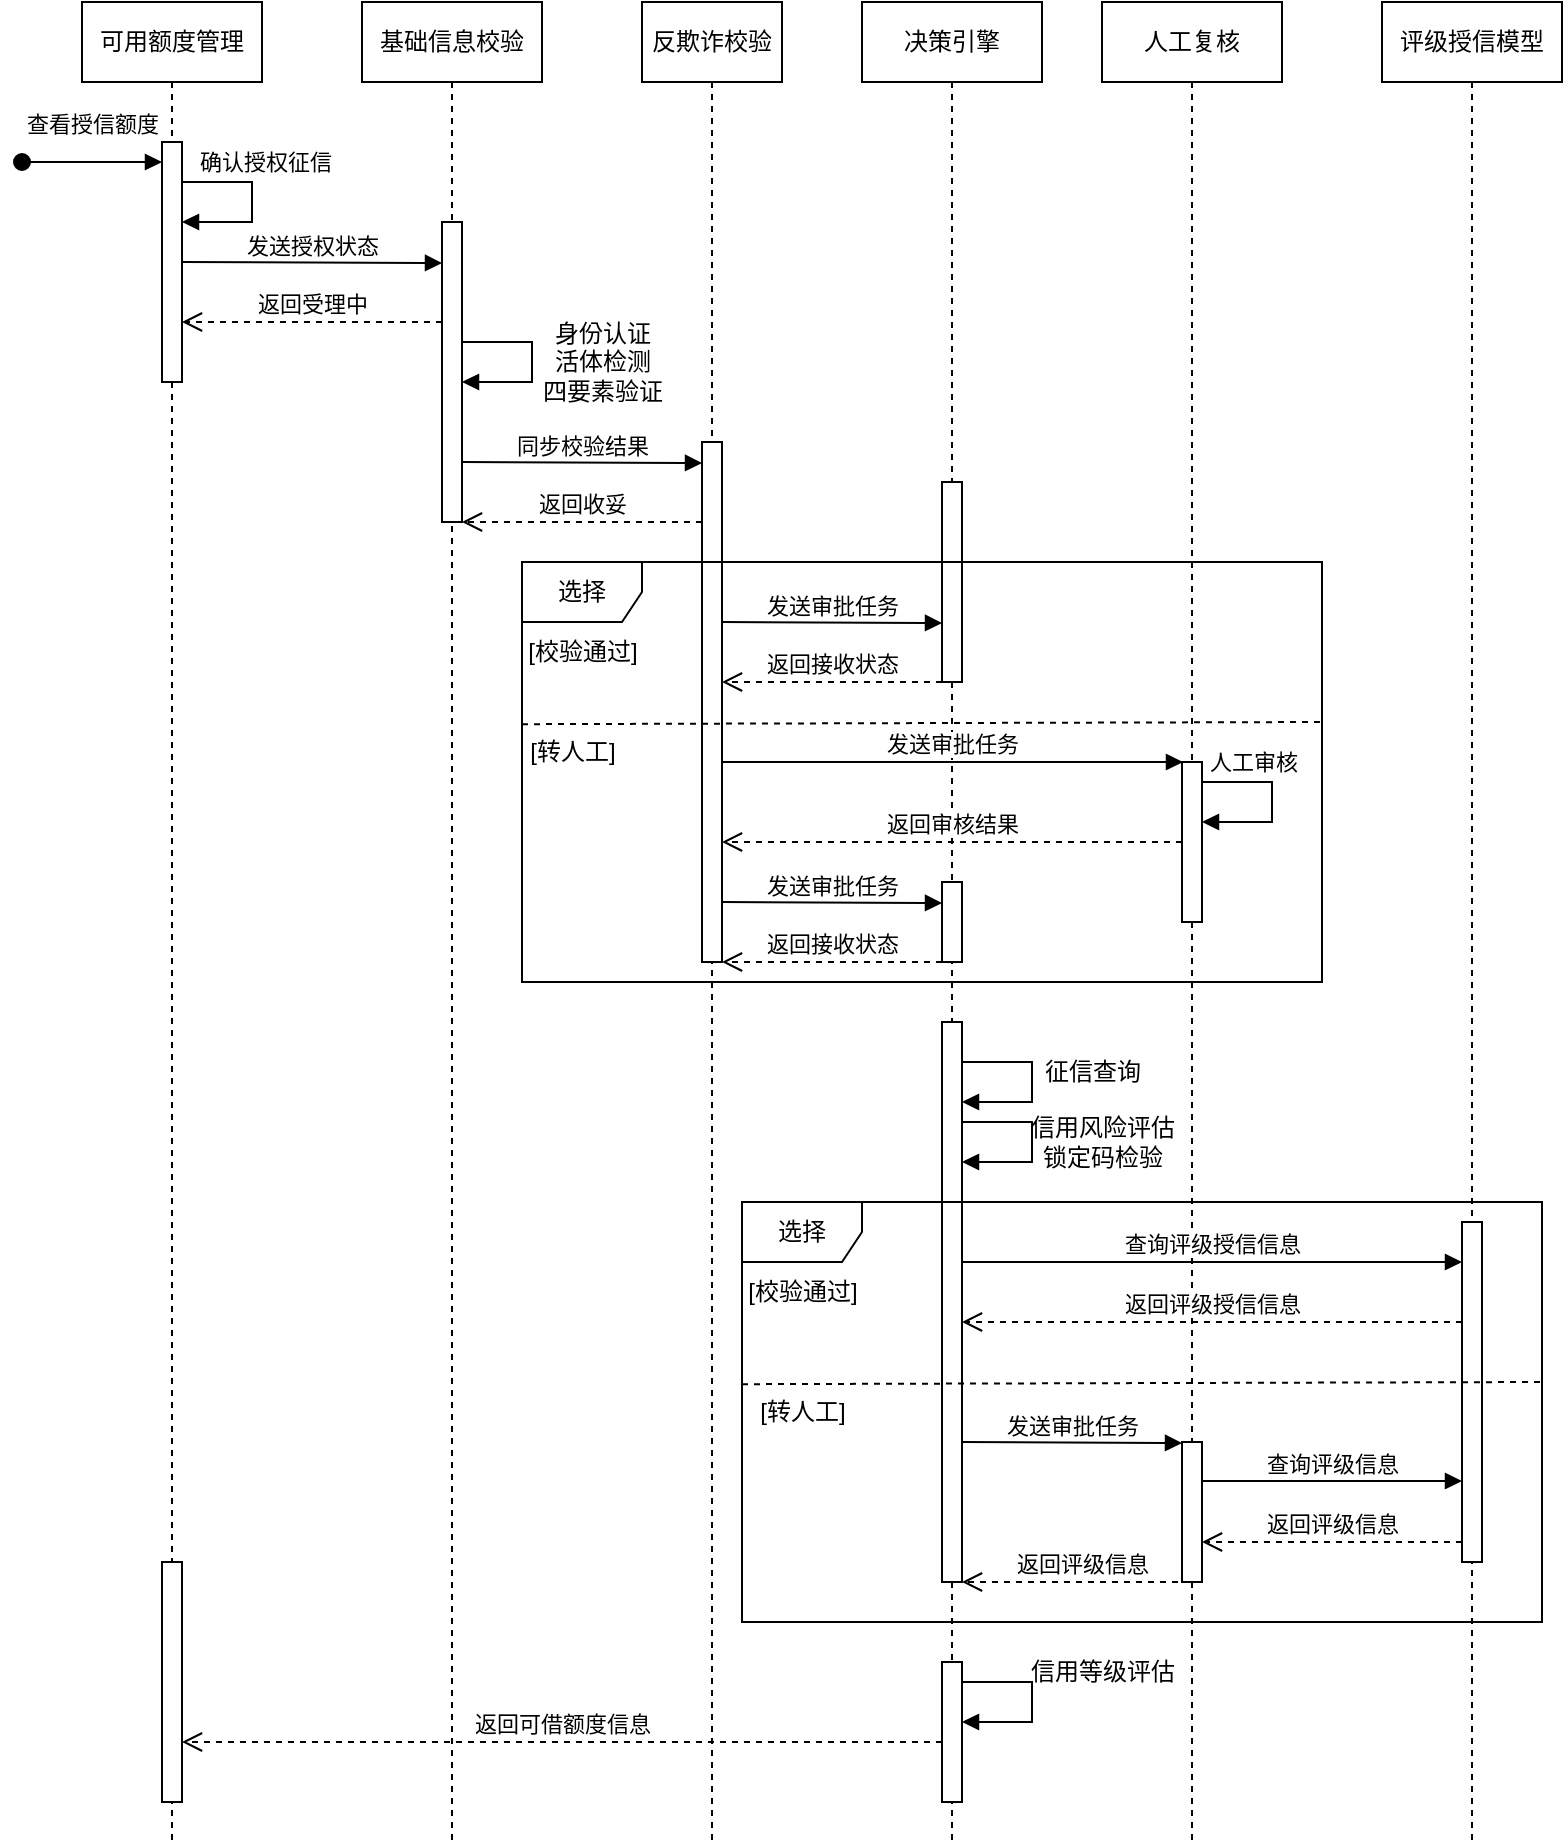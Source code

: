 <mxfile version="21.6.5" type="github">
  <diagram name="第 1 页" id="vBETauBQYmebS7b1uDt1">
    <mxGraphModel dx="1166" dy="775" grid="1" gridSize="10" guides="1" tooltips="1" connect="1" arrows="1" fold="1" page="1" pageScale="1" pageWidth="827" pageHeight="1169" math="0" shadow="0">
      <root>
        <mxCell id="0" />
        <mxCell id="1" parent="0" />
        <mxCell id="HpE8-X_KNK3gO_szTWnX-1" value="可用额度管理" style="shape=umlLifeline;perimeter=lifelinePerimeter;whiteSpace=wrap;html=1;container=1;dropTarget=0;collapsible=0;recursiveResize=0;outlineConnect=0;portConstraint=eastwest;newEdgeStyle={&quot;edgeStyle&quot;:&quot;elbowEdgeStyle&quot;,&quot;elbow&quot;:&quot;vertical&quot;,&quot;curved&quot;:0,&quot;rounded&quot;:0};" vertex="1" parent="1">
          <mxGeometry x="40" y="90" width="90" height="920" as="geometry" />
        </mxCell>
        <mxCell id="HpE8-X_KNK3gO_szTWnX-3" value="" style="html=1;points=[];perimeter=orthogonalPerimeter;outlineConnect=0;targetShapes=umlLifeline;portConstraint=eastwest;newEdgeStyle={&quot;edgeStyle&quot;:&quot;elbowEdgeStyle&quot;,&quot;elbow&quot;:&quot;vertical&quot;,&quot;curved&quot;:0,&quot;rounded&quot;:0};" vertex="1" parent="HpE8-X_KNK3gO_szTWnX-1">
          <mxGeometry x="40" y="70" width="10" height="120" as="geometry" />
        </mxCell>
        <mxCell id="HpE8-X_KNK3gO_szTWnX-4" value="确认授权征信" style="html=1;align=left;spacingLeft=2;endArrow=block;rounded=0;edgeStyle=orthogonalEdgeStyle;curved=0;rounded=0;" edge="1" parent="HpE8-X_KNK3gO_szTWnX-1" source="HpE8-X_KNK3gO_szTWnX-3" target="HpE8-X_KNK3gO_szTWnX-3">
          <mxGeometry x="-0.889" y="10" relative="1" as="geometry">
            <mxPoint x="60" y="90" as="sourcePoint" />
            <Array as="points">
              <mxPoint x="85" y="90" />
              <mxPoint x="85" y="110" />
            </Array>
            <mxPoint x="60" y="120" as="targetPoint" />
            <mxPoint as="offset" />
          </mxGeometry>
        </mxCell>
        <mxCell id="HpE8-X_KNK3gO_szTWnX-63" value="" style="html=1;points=[];perimeter=orthogonalPerimeter;outlineConnect=0;targetShapes=umlLifeline;portConstraint=eastwest;newEdgeStyle={&quot;edgeStyle&quot;:&quot;elbowEdgeStyle&quot;,&quot;elbow&quot;:&quot;vertical&quot;,&quot;curved&quot;:0,&quot;rounded&quot;:0};" vertex="1" parent="HpE8-X_KNK3gO_szTWnX-1">
          <mxGeometry x="40" y="780" width="10" height="120" as="geometry" />
        </mxCell>
        <mxCell id="HpE8-X_KNK3gO_szTWnX-2" value="查看授信额度" style="html=1;verticalAlign=bottom;startArrow=oval;startFill=1;endArrow=block;startSize=8;edgeStyle=elbowEdgeStyle;elbow=vertical;curved=0;rounded=0;" edge="1" parent="1" target="HpE8-X_KNK3gO_szTWnX-3">
          <mxGeometry y="10" width="60" relative="1" as="geometry">
            <mxPoint x="10" y="170" as="sourcePoint" />
            <mxPoint x="90" y="170" as="targetPoint" />
            <mxPoint as="offset" />
          </mxGeometry>
        </mxCell>
        <mxCell id="HpE8-X_KNK3gO_szTWnX-5" value="基础信息校验" style="shape=umlLifeline;perimeter=lifelinePerimeter;whiteSpace=wrap;html=1;container=1;dropTarget=0;collapsible=0;recursiveResize=0;outlineConnect=0;portConstraint=eastwest;newEdgeStyle={&quot;edgeStyle&quot;:&quot;elbowEdgeStyle&quot;,&quot;elbow&quot;:&quot;vertical&quot;,&quot;curved&quot;:0,&quot;rounded&quot;:0};" vertex="1" parent="1">
          <mxGeometry x="180" y="90" width="90" height="920" as="geometry" />
        </mxCell>
        <mxCell id="HpE8-X_KNK3gO_szTWnX-6" value="" style="html=1;points=[];perimeter=orthogonalPerimeter;outlineConnect=0;targetShapes=umlLifeline;portConstraint=eastwest;newEdgeStyle={&quot;edgeStyle&quot;:&quot;elbowEdgeStyle&quot;,&quot;elbow&quot;:&quot;vertical&quot;,&quot;curved&quot;:0,&quot;rounded&quot;:0};" vertex="1" parent="HpE8-X_KNK3gO_szTWnX-5">
          <mxGeometry x="40" y="110" width="10" height="150" as="geometry" />
        </mxCell>
        <mxCell id="HpE8-X_KNK3gO_szTWnX-26" value="" style="html=1;align=left;spacingLeft=2;endArrow=block;rounded=0;edgeStyle=orthogonalEdgeStyle;curved=0;rounded=0;" edge="1" parent="HpE8-X_KNK3gO_szTWnX-5">
          <mxGeometry x="-0.889" y="10" relative="1" as="geometry">
            <mxPoint x="50" y="170" as="sourcePoint" />
            <Array as="points">
              <mxPoint x="85" y="170" />
              <mxPoint x="85" y="190" />
            </Array>
            <mxPoint x="50" y="190" as="targetPoint" />
            <mxPoint as="offset" />
          </mxGeometry>
        </mxCell>
        <mxCell id="HpE8-X_KNK3gO_szTWnX-9" value="发送授权状态" style="html=1;verticalAlign=bottom;endArrow=block;edgeStyle=elbowEdgeStyle;elbow=vertical;curved=0;rounded=0;" edge="1" parent="1">
          <mxGeometry width="80" relative="1" as="geometry">
            <mxPoint x="90" y="220" as="sourcePoint" />
            <mxPoint x="220" y="220.5" as="targetPoint" />
            <mxPoint as="offset" />
          </mxGeometry>
        </mxCell>
        <mxCell id="HpE8-X_KNK3gO_szTWnX-10" value="返回受理中" style="html=1;verticalAlign=bottom;endArrow=open;dashed=1;endSize=8;edgeStyle=elbowEdgeStyle;elbow=vertical;curved=0;rounded=0;" edge="1" parent="1">
          <mxGeometry relative="1" as="geometry">
            <mxPoint x="220" y="250" as="sourcePoint" />
            <mxPoint x="90" y="250" as="targetPoint" />
          </mxGeometry>
        </mxCell>
        <mxCell id="HpE8-X_KNK3gO_szTWnX-16" value="反欺诈校验" style="shape=umlLifeline;perimeter=lifelinePerimeter;whiteSpace=wrap;html=1;container=1;dropTarget=0;collapsible=0;recursiveResize=0;outlineConnect=0;portConstraint=eastwest;newEdgeStyle={&quot;edgeStyle&quot;:&quot;elbowEdgeStyle&quot;,&quot;elbow&quot;:&quot;vertical&quot;,&quot;curved&quot;:0,&quot;rounded&quot;:0};" vertex="1" parent="1">
          <mxGeometry x="320" y="90" width="70" height="920" as="geometry" />
        </mxCell>
        <mxCell id="HpE8-X_KNK3gO_szTWnX-17" value="" style="html=1;points=[];perimeter=orthogonalPerimeter;outlineConnect=0;targetShapes=umlLifeline;portConstraint=eastwest;newEdgeStyle={&quot;edgeStyle&quot;:&quot;elbowEdgeStyle&quot;,&quot;elbow&quot;:&quot;vertical&quot;,&quot;curved&quot;:0,&quot;rounded&quot;:0};" vertex="1" parent="HpE8-X_KNK3gO_szTWnX-16">
          <mxGeometry x="30" y="220" width="10" height="260" as="geometry" />
        </mxCell>
        <mxCell id="HpE8-X_KNK3gO_szTWnX-18" value="同步校验结果" style="html=1;verticalAlign=bottom;endArrow=block;edgeStyle=elbowEdgeStyle;elbow=vertical;curved=0;rounded=0;" edge="1" parent="1">
          <mxGeometry width="80" relative="1" as="geometry">
            <mxPoint x="230" y="320" as="sourcePoint" />
            <mxPoint x="350" y="321" as="targetPoint" />
            <mxPoint as="offset" />
          </mxGeometry>
        </mxCell>
        <mxCell id="HpE8-X_KNK3gO_szTWnX-19" value="返回收妥" style="html=1;verticalAlign=bottom;endArrow=open;dashed=1;endSize=8;edgeStyle=elbowEdgeStyle;elbow=vertical;curved=0;rounded=0;" edge="1" parent="1">
          <mxGeometry relative="1" as="geometry">
            <mxPoint x="350" y="350" as="sourcePoint" />
            <mxPoint x="230" y="350" as="targetPoint" />
          </mxGeometry>
        </mxCell>
        <mxCell id="HpE8-X_KNK3gO_szTWnX-20" value="决策引擎" style="shape=umlLifeline;perimeter=lifelinePerimeter;whiteSpace=wrap;html=1;container=1;dropTarget=0;collapsible=0;recursiveResize=0;outlineConnect=0;portConstraint=eastwest;newEdgeStyle={&quot;edgeStyle&quot;:&quot;elbowEdgeStyle&quot;,&quot;elbow&quot;:&quot;vertical&quot;,&quot;curved&quot;:0,&quot;rounded&quot;:0};" vertex="1" parent="1">
          <mxGeometry x="430" y="90" width="90" height="920" as="geometry" />
        </mxCell>
        <mxCell id="HpE8-X_KNK3gO_szTWnX-21" value="" style="html=1;points=[];perimeter=orthogonalPerimeter;outlineConnect=0;targetShapes=umlLifeline;portConstraint=eastwest;newEdgeStyle={&quot;edgeStyle&quot;:&quot;elbowEdgeStyle&quot;,&quot;elbow&quot;:&quot;vertical&quot;,&quot;curved&quot;:0,&quot;rounded&quot;:0};" vertex="1" parent="HpE8-X_KNK3gO_szTWnX-20">
          <mxGeometry x="40" y="240" width="10" height="100" as="geometry" />
        </mxCell>
        <mxCell id="HpE8-X_KNK3gO_szTWnX-40" value="" style="html=1;points=[];perimeter=orthogonalPerimeter;outlineConnect=0;targetShapes=umlLifeline;portConstraint=eastwest;newEdgeStyle={&quot;edgeStyle&quot;:&quot;elbowEdgeStyle&quot;,&quot;elbow&quot;:&quot;vertical&quot;,&quot;curved&quot;:0,&quot;rounded&quot;:0};" vertex="1" parent="HpE8-X_KNK3gO_szTWnX-20">
          <mxGeometry x="40" y="510" width="10" height="280" as="geometry" />
        </mxCell>
        <mxCell id="HpE8-X_KNK3gO_szTWnX-60" value="" style="html=1;points=[];perimeter=orthogonalPerimeter;outlineConnect=0;targetShapes=umlLifeline;portConstraint=eastwest;newEdgeStyle={&quot;edgeStyle&quot;:&quot;elbowEdgeStyle&quot;,&quot;elbow&quot;:&quot;vertical&quot;,&quot;curved&quot;:0,&quot;rounded&quot;:0};" vertex="1" parent="HpE8-X_KNK3gO_szTWnX-20">
          <mxGeometry x="40" y="830" width="10" height="70" as="geometry" />
        </mxCell>
        <mxCell id="HpE8-X_KNK3gO_szTWnX-23" value="人工复核" style="shape=umlLifeline;perimeter=lifelinePerimeter;whiteSpace=wrap;html=1;container=1;dropTarget=0;collapsible=0;recursiveResize=0;outlineConnect=0;portConstraint=eastwest;newEdgeStyle={&quot;edgeStyle&quot;:&quot;elbowEdgeStyle&quot;,&quot;elbow&quot;:&quot;vertical&quot;,&quot;curved&quot;:0,&quot;rounded&quot;:0};" vertex="1" parent="1">
          <mxGeometry x="550" y="90" width="90" height="920" as="geometry" />
        </mxCell>
        <mxCell id="HpE8-X_KNK3gO_szTWnX-24" value="" style="html=1;points=[];perimeter=orthogonalPerimeter;outlineConnect=0;targetShapes=umlLifeline;portConstraint=eastwest;newEdgeStyle={&quot;edgeStyle&quot;:&quot;elbowEdgeStyle&quot;,&quot;elbow&quot;:&quot;vertical&quot;,&quot;curved&quot;:0,&quot;rounded&quot;:0};" vertex="1" parent="HpE8-X_KNK3gO_szTWnX-23">
          <mxGeometry x="40" y="380" width="10" height="80" as="geometry" />
        </mxCell>
        <mxCell id="HpE8-X_KNK3gO_szTWnX-25" value="身份认证&lt;br&gt;活体检测&lt;br&gt;四要素验证&lt;br&gt;" style="text;html=1;align=center;verticalAlign=middle;resizable=0;points=[];autosize=1;strokeColor=none;fillColor=none;" vertex="1" parent="1">
          <mxGeometry x="260" y="240" width="80" height="60" as="geometry" />
        </mxCell>
        <mxCell id="HpE8-X_KNK3gO_szTWnX-27" value="选择" style="shape=umlFrame;whiteSpace=wrap;html=1;pointerEvents=0;" vertex="1" parent="1">
          <mxGeometry x="260" y="370" width="400" height="210" as="geometry" />
        </mxCell>
        <mxCell id="HpE8-X_KNK3gO_szTWnX-28" value="" style="endArrow=none;dashed=1;html=1;rounded=0;strokeWidth=1;" edge="1" parent="1">
          <mxGeometry width="50" height="50" relative="1" as="geometry">
            <mxPoint x="260" y="451.09" as="sourcePoint" />
            <mxPoint x="660" y="450" as="targetPoint" />
          </mxGeometry>
        </mxCell>
        <mxCell id="HpE8-X_KNK3gO_szTWnX-29" value="[校验通过]" style="text;html=1;align=center;verticalAlign=middle;resizable=0;points=[];autosize=1;strokeColor=none;fillColor=none;" vertex="1" parent="1">
          <mxGeometry x="250" y="400" width="80" height="30" as="geometry" />
        </mxCell>
        <mxCell id="HpE8-X_KNK3gO_szTWnX-30" value="[转人工]" style="text;html=1;align=center;verticalAlign=middle;resizable=0;points=[];autosize=1;strokeColor=none;fillColor=none;" vertex="1" parent="1">
          <mxGeometry x="250" y="450" width="70" height="30" as="geometry" />
        </mxCell>
        <mxCell id="HpE8-X_KNK3gO_szTWnX-31" value="发送审批任务" style="html=1;verticalAlign=bottom;endArrow=block;edgeStyle=elbowEdgeStyle;elbow=vertical;curved=0;rounded=0;" edge="1" parent="1">
          <mxGeometry width="80" relative="1" as="geometry">
            <mxPoint x="360" y="400" as="sourcePoint" />
            <mxPoint x="470" y="401" as="targetPoint" />
            <mxPoint as="offset" />
          </mxGeometry>
        </mxCell>
        <mxCell id="HpE8-X_KNK3gO_szTWnX-32" value="返回接收状态" style="html=1;verticalAlign=bottom;endArrow=open;dashed=1;endSize=8;edgeStyle=elbowEdgeStyle;elbow=vertical;curved=0;rounded=0;" edge="1" parent="1">
          <mxGeometry relative="1" as="geometry">
            <mxPoint x="470" y="430" as="sourcePoint" />
            <mxPoint x="360" y="430" as="targetPoint" />
          </mxGeometry>
        </mxCell>
        <mxCell id="HpE8-X_KNK3gO_szTWnX-34" value="发送审批任务" style="html=1;verticalAlign=bottom;endArrow=block;edgeStyle=elbowEdgeStyle;elbow=vertical;curved=0;rounded=0;" edge="1" parent="1">
          <mxGeometry width="80" relative="1" as="geometry">
            <mxPoint x="359.5" y="470" as="sourcePoint" />
            <mxPoint x="590.5" y="470" as="targetPoint" />
            <mxPoint as="offset" />
          </mxGeometry>
        </mxCell>
        <mxCell id="HpE8-X_KNK3gO_szTWnX-35" value="人工审核" style="html=1;align=left;spacingLeft=2;endArrow=block;rounded=0;edgeStyle=orthogonalEdgeStyle;curved=0;rounded=0;" edge="1" parent="1">
          <mxGeometry x="-1" y="10" relative="1" as="geometry">
            <mxPoint x="600" y="480" as="sourcePoint" />
            <Array as="points">
              <mxPoint x="635" y="480" />
              <mxPoint x="635" y="500" />
            </Array>
            <mxPoint x="600" y="500" as="targetPoint" />
            <mxPoint as="offset" />
          </mxGeometry>
        </mxCell>
        <mxCell id="HpE8-X_KNK3gO_szTWnX-36" value="返回审核结果" style="html=1;verticalAlign=bottom;endArrow=open;dashed=1;endSize=8;edgeStyle=elbowEdgeStyle;elbow=vertical;curved=0;rounded=0;" edge="1" parent="1">
          <mxGeometry relative="1" as="geometry">
            <mxPoint x="590" y="510" as="sourcePoint" />
            <mxPoint x="360" y="510" as="targetPoint" />
          </mxGeometry>
        </mxCell>
        <mxCell id="HpE8-X_KNK3gO_szTWnX-37" value="" style="html=1;points=[];perimeter=orthogonalPerimeter;outlineConnect=0;targetShapes=umlLifeline;portConstraint=eastwest;newEdgeStyle={&quot;edgeStyle&quot;:&quot;elbowEdgeStyle&quot;,&quot;elbow&quot;:&quot;vertical&quot;,&quot;curved&quot;:0,&quot;rounded&quot;:0};" vertex="1" parent="1">
          <mxGeometry x="470" y="530" width="10" height="40" as="geometry" />
        </mxCell>
        <mxCell id="HpE8-X_KNK3gO_szTWnX-38" value="发送审批任务" style="html=1;verticalAlign=bottom;endArrow=block;edgeStyle=elbowEdgeStyle;elbow=vertical;curved=0;rounded=0;" edge="1" parent="1">
          <mxGeometry width="80" relative="1" as="geometry">
            <mxPoint x="360" y="540" as="sourcePoint" />
            <mxPoint x="470" y="541" as="targetPoint" />
            <mxPoint as="offset" />
          </mxGeometry>
        </mxCell>
        <mxCell id="HpE8-X_KNK3gO_szTWnX-39" value="返回接收状态" style="html=1;verticalAlign=bottom;endArrow=open;dashed=1;endSize=8;edgeStyle=elbowEdgeStyle;elbow=vertical;curved=0;rounded=0;" edge="1" parent="1">
          <mxGeometry relative="1" as="geometry">
            <mxPoint x="470" y="570" as="sourcePoint" />
            <mxPoint x="360" y="570" as="targetPoint" />
          </mxGeometry>
        </mxCell>
        <mxCell id="HpE8-X_KNK3gO_szTWnX-41" value="" style="html=1;align=left;spacingLeft=2;endArrow=block;rounded=0;edgeStyle=orthogonalEdgeStyle;curved=0;rounded=0;" edge="1" parent="1">
          <mxGeometry x="-0.889" y="10" relative="1" as="geometry">
            <mxPoint x="480" y="620" as="sourcePoint" />
            <Array as="points">
              <mxPoint x="515" y="620" />
              <mxPoint x="515" y="640" />
            </Array>
            <mxPoint x="480" y="640" as="targetPoint" />
            <mxPoint as="offset" />
          </mxGeometry>
        </mxCell>
        <mxCell id="HpE8-X_KNK3gO_szTWnX-42" value="征信查询" style="text;html=1;align=center;verticalAlign=middle;resizable=0;points=[];autosize=1;strokeColor=none;fillColor=none;" vertex="1" parent="1">
          <mxGeometry x="510" y="610" width="70" height="30" as="geometry" />
        </mxCell>
        <mxCell id="HpE8-X_KNK3gO_szTWnX-43" value="" style="html=1;align=left;spacingLeft=2;endArrow=block;rounded=0;edgeStyle=orthogonalEdgeStyle;curved=0;rounded=0;" edge="1" parent="1">
          <mxGeometry x="-0.889" y="10" relative="1" as="geometry">
            <mxPoint x="480" y="650" as="sourcePoint" />
            <Array as="points">
              <mxPoint x="515" y="650" />
              <mxPoint x="515" y="670" />
            </Array>
            <mxPoint x="480" y="670" as="targetPoint" />
            <mxPoint as="offset" />
          </mxGeometry>
        </mxCell>
        <mxCell id="HpE8-X_KNK3gO_szTWnX-44" value="信用风险评估&lt;br&gt;锁定码检验" style="text;html=1;align=center;verticalAlign=middle;resizable=0;points=[];autosize=1;strokeColor=none;fillColor=none;" vertex="1" parent="1">
          <mxGeometry x="500" y="640" width="100" height="40" as="geometry" />
        </mxCell>
        <mxCell id="HpE8-X_KNK3gO_szTWnX-45" value="评级授信模型" style="shape=umlLifeline;perimeter=lifelinePerimeter;whiteSpace=wrap;html=1;container=1;dropTarget=0;collapsible=0;recursiveResize=0;outlineConnect=0;portConstraint=eastwest;newEdgeStyle={&quot;edgeStyle&quot;:&quot;elbowEdgeStyle&quot;,&quot;elbow&quot;:&quot;vertical&quot;,&quot;curved&quot;:0,&quot;rounded&quot;:0};" vertex="1" parent="1">
          <mxGeometry x="690" y="90" width="90" height="920" as="geometry" />
        </mxCell>
        <mxCell id="HpE8-X_KNK3gO_szTWnX-46" value="" style="html=1;points=[];perimeter=orthogonalPerimeter;outlineConnect=0;targetShapes=umlLifeline;portConstraint=eastwest;newEdgeStyle={&quot;edgeStyle&quot;:&quot;elbowEdgeStyle&quot;,&quot;elbow&quot;:&quot;vertical&quot;,&quot;curved&quot;:0,&quot;rounded&quot;:0};" vertex="1" parent="HpE8-X_KNK3gO_szTWnX-45">
          <mxGeometry x="40" y="610" width="10" height="170" as="geometry" />
        </mxCell>
        <mxCell id="HpE8-X_KNK3gO_szTWnX-47" value="选择" style="shape=umlFrame;whiteSpace=wrap;html=1;pointerEvents=0;" vertex="1" parent="1">
          <mxGeometry x="370" y="690" width="400" height="210" as="geometry" />
        </mxCell>
        <mxCell id="HpE8-X_KNK3gO_szTWnX-48" value="" style="html=1;points=[];perimeter=orthogonalPerimeter;outlineConnect=0;targetShapes=umlLifeline;portConstraint=eastwest;newEdgeStyle={&quot;edgeStyle&quot;:&quot;elbowEdgeStyle&quot;,&quot;elbow&quot;:&quot;vertical&quot;,&quot;curved&quot;:0,&quot;rounded&quot;:0};" vertex="1" parent="1">
          <mxGeometry x="590" y="810" width="10" height="70" as="geometry" />
        </mxCell>
        <mxCell id="HpE8-X_KNK3gO_szTWnX-49" value="" style="endArrow=none;dashed=1;html=1;rounded=0;strokeWidth=1;" edge="1" parent="1">
          <mxGeometry width="50" height="50" relative="1" as="geometry">
            <mxPoint x="370" y="781.09" as="sourcePoint" />
            <mxPoint x="770" y="780" as="targetPoint" />
          </mxGeometry>
        </mxCell>
        <mxCell id="HpE8-X_KNK3gO_szTWnX-50" value="[校验通过]" style="text;html=1;align=center;verticalAlign=middle;resizable=0;points=[];autosize=1;strokeColor=none;fillColor=none;" vertex="1" parent="1">
          <mxGeometry x="360" y="720" width="80" height="30" as="geometry" />
        </mxCell>
        <mxCell id="HpE8-X_KNK3gO_szTWnX-51" value="查询评级授信信息" style="html=1;verticalAlign=bottom;endArrow=block;edgeStyle=elbowEdgeStyle;elbow=vertical;curved=0;rounded=0;" edge="1" parent="1" target="HpE8-X_KNK3gO_szTWnX-46">
          <mxGeometry width="80" relative="1" as="geometry">
            <mxPoint x="480" y="720" as="sourcePoint" />
            <mxPoint x="711" y="720" as="targetPoint" />
            <mxPoint as="offset" />
          </mxGeometry>
        </mxCell>
        <mxCell id="HpE8-X_KNK3gO_szTWnX-52" value="返回评级授信信息" style="html=1;verticalAlign=bottom;endArrow=open;dashed=1;endSize=8;edgeStyle=elbowEdgeStyle;elbow=vertical;curved=0;rounded=0;" edge="1" parent="1">
          <mxGeometry relative="1" as="geometry">
            <mxPoint x="730" y="750" as="sourcePoint" />
            <mxPoint x="480" y="750" as="targetPoint" />
          </mxGeometry>
        </mxCell>
        <mxCell id="HpE8-X_KNK3gO_szTWnX-53" value="[转人工]" style="text;html=1;align=center;verticalAlign=middle;resizable=0;points=[];autosize=1;strokeColor=none;fillColor=none;" vertex="1" parent="1">
          <mxGeometry x="365" y="780" width="70" height="30" as="geometry" />
        </mxCell>
        <mxCell id="HpE8-X_KNK3gO_szTWnX-54" value="发送审批任务" style="html=1;verticalAlign=bottom;endArrow=block;edgeStyle=elbowEdgeStyle;elbow=vertical;curved=0;rounded=0;" edge="1" parent="1">
          <mxGeometry width="80" relative="1" as="geometry">
            <mxPoint x="480" y="810" as="sourcePoint" />
            <mxPoint x="590" y="811" as="targetPoint" />
            <mxPoint as="offset" />
          </mxGeometry>
        </mxCell>
        <mxCell id="HpE8-X_KNK3gO_szTWnX-57" value="查询评级信息" style="html=1;verticalAlign=bottom;endArrow=block;edgeStyle=elbowEdgeStyle;elbow=vertical;curved=0;rounded=0;" edge="1" parent="1" target="HpE8-X_KNK3gO_szTWnX-46">
          <mxGeometry width="80" relative="1" as="geometry">
            <mxPoint x="600" y="829.5" as="sourcePoint" />
            <mxPoint x="710" y="830.5" as="targetPoint" />
            <mxPoint as="offset" />
          </mxGeometry>
        </mxCell>
        <mxCell id="HpE8-X_KNK3gO_szTWnX-58" value="返回评级信息" style="html=1;verticalAlign=bottom;endArrow=open;dashed=1;endSize=8;edgeStyle=elbowEdgeStyle;elbow=vertical;curved=0;rounded=0;" edge="1" parent="1" source="HpE8-X_KNK3gO_szTWnX-46">
          <mxGeometry relative="1" as="geometry">
            <mxPoint x="710" y="860" as="sourcePoint" />
            <mxPoint x="600" y="860" as="targetPoint" />
          </mxGeometry>
        </mxCell>
        <mxCell id="HpE8-X_KNK3gO_szTWnX-59" value="返回评级信息" style="html=1;verticalAlign=bottom;endArrow=open;dashed=1;endSize=8;edgeStyle=elbowEdgeStyle;elbow=vertical;curved=0;rounded=0;" edge="1" parent="1">
          <mxGeometry relative="1" as="geometry">
            <mxPoint x="600" y="880" as="sourcePoint" />
            <mxPoint x="480" y="880" as="targetPoint" />
          </mxGeometry>
        </mxCell>
        <mxCell id="HpE8-X_KNK3gO_szTWnX-61" value="" style="html=1;align=left;spacingLeft=2;endArrow=block;rounded=0;edgeStyle=orthogonalEdgeStyle;curved=0;rounded=0;" edge="1" parent="1">
          <mxGeometry x="-0.889" y="10" relative="1" as="geometry">
            <mxPoint x="480" y="930" as="sourcePoint" />
            <Array as="points">
              <mxPoint x="515" y="930" />
              <mxPoint x="515" y="950" />
            </Array>
            <mxPoint x="480" y="950" as="targetPoint" />
            <mxPoint as="offset" />
          </mxGeometry>
        </mxCell>
        <mxCell id="HpE8-X_KNK3gO_szTWnX-62" value="信用等级评估" style="text;html=1;align=center;verticalAlign=middle;resizable=0;points=[];autosize=1;strokeColor=none;fillColor=none;" vertex="1" parent="1">
          <mxGeometry x="500" y="910" width="100" height="30" as="geometry" />
        </mxCell>
        <mxCell id="HpE8-X_KNK3gO_szTWnX-64" value="返回可借额度信息" style="html=1;verticalAlign=bottom;endArrow=open;dashed=1;endSize=8;edgeStyle=elbowEdgeStyle;elbow=vertical;curved=0;rounded=0;" edge="1" parent="1">
          <mxGeometry relative="1" as="geometry">
            <mxPoint x="470" y="960" as="sourcePoint" />
            <mxPoint x="90" y="960" as="targetPoint" />
          </mxGeometry>
        </mxCell>
      </root>
    </mxGraphModel>
  </diagram>
</mxfile>
